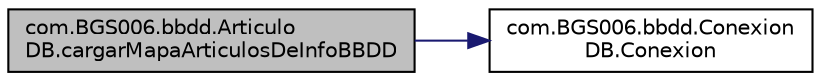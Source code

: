 digraph "com.BGS006.bbdd.ArticuloDB.cargarMapaArticulosDeInfoBBDD"
{
 // LATEX_PDF_SIZE
  edge [fontname="Helvetica",fontsize="10",labelfontname="Helvetica",labelfontsize="10"];
  node [fontname="Helvetica",fontsize="10",shape=record];
  rankdir="LR";
  Node1 [label="com.BGS006.bbdd.Articulo\lDB.cargarMapaArticulosDeInfoBBDD",height=0.2,width=0.4,color="black", fillcolor="grey75", style="filled", fontcolor="black",tooltip=" "];
  Node1 -> Node2 [color="midnightblue",fontsize="10",style="solid",fontname="Helvetica"];
  Node2 [label="com.BGS006.bbdd.Conexion\lDB.Conexion",height=0.2,width=0.4,color="black", fillcolor="white", style="filled",URL="$classcom_1_1_b_g_s006_1_1bbdd_1_1_conexion_d_b.html#a4da715ba2f94962fe31782bddf058acb",tooltip=" "];
}
